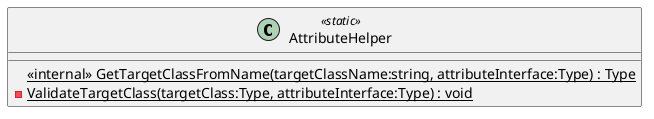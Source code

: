 @startuml
class AttributeHelper <<static>> {
    <<internal>> {static} GetTargetClassFromName(targetClassName:string, attributeInterface:Type) : Type
    - {static} ValidateTargetClass(targetClass:Type, attributeInterface:Type) : void
}
@enduml
